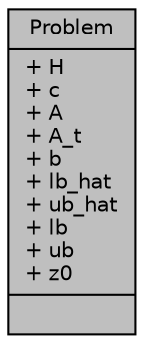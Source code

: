 digraph "Problem"
{
  edge [fontname="Helvetica",fontsize="10",labelfontname="Helvetica",labelfontsize="10"];
  node [fontname="Helvetica",fontsize="10",shape=record];
  Node1 [label="{Problem\n|+ H\l+ c\l+ A\l+ A_t\l+ b\l+ lb_hat\l+ ub_hat\l+ lb\l+ ub\l+ z0\l|}",height=0.2,width=0.4,color="black", fillcolor="grey75", style="filled" fontcolor="black"];
}

